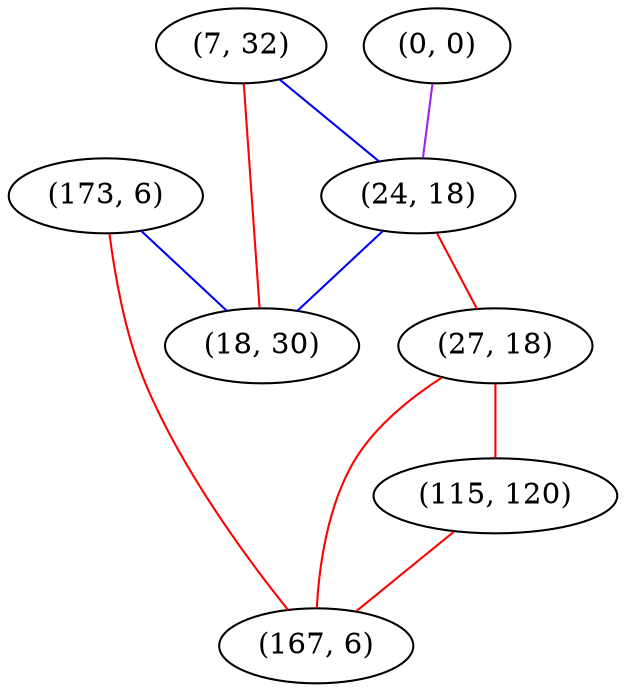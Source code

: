 graph "" {
"(173, 6)";
"(0, 0)";
"(7, 32)";
"(24, 18)";
"(27, 18)";
"(115, 120)";
"(18, 30)";
"(167, 6)";
"(173, 6)" -- "(167, 6)"  [color=red, key=0, weight=1];
"(173, 6)" -- "(18, 30)"  [color=blue, key=0, weight=3];
"(0, 0)" -- "(24, 18)"  [color=purple, key=0, weight=4];
"(7, 32)" -- "(18, 30)"  [color=red, key=0, weight=1];
"(7, 32)" -- "(24, 18)"  [color=blue, key=0, weight=3];
"(24, 18)" -- "(18, 30)"  [color=blue, key=0, weight=3];
"(24, 18)" -- "(27, 18)"  [color=red, key=0, weight=1];
"(27, 18)" -- "(115, 120)"  [color=red, key=0, weight=1];
"(27, 18)" -- "(167, 6)"  [color=red, key=0, weight=1];
"(115, 120)" -- "(167, 6)"  [color=red, key=0, weight=1];
}
